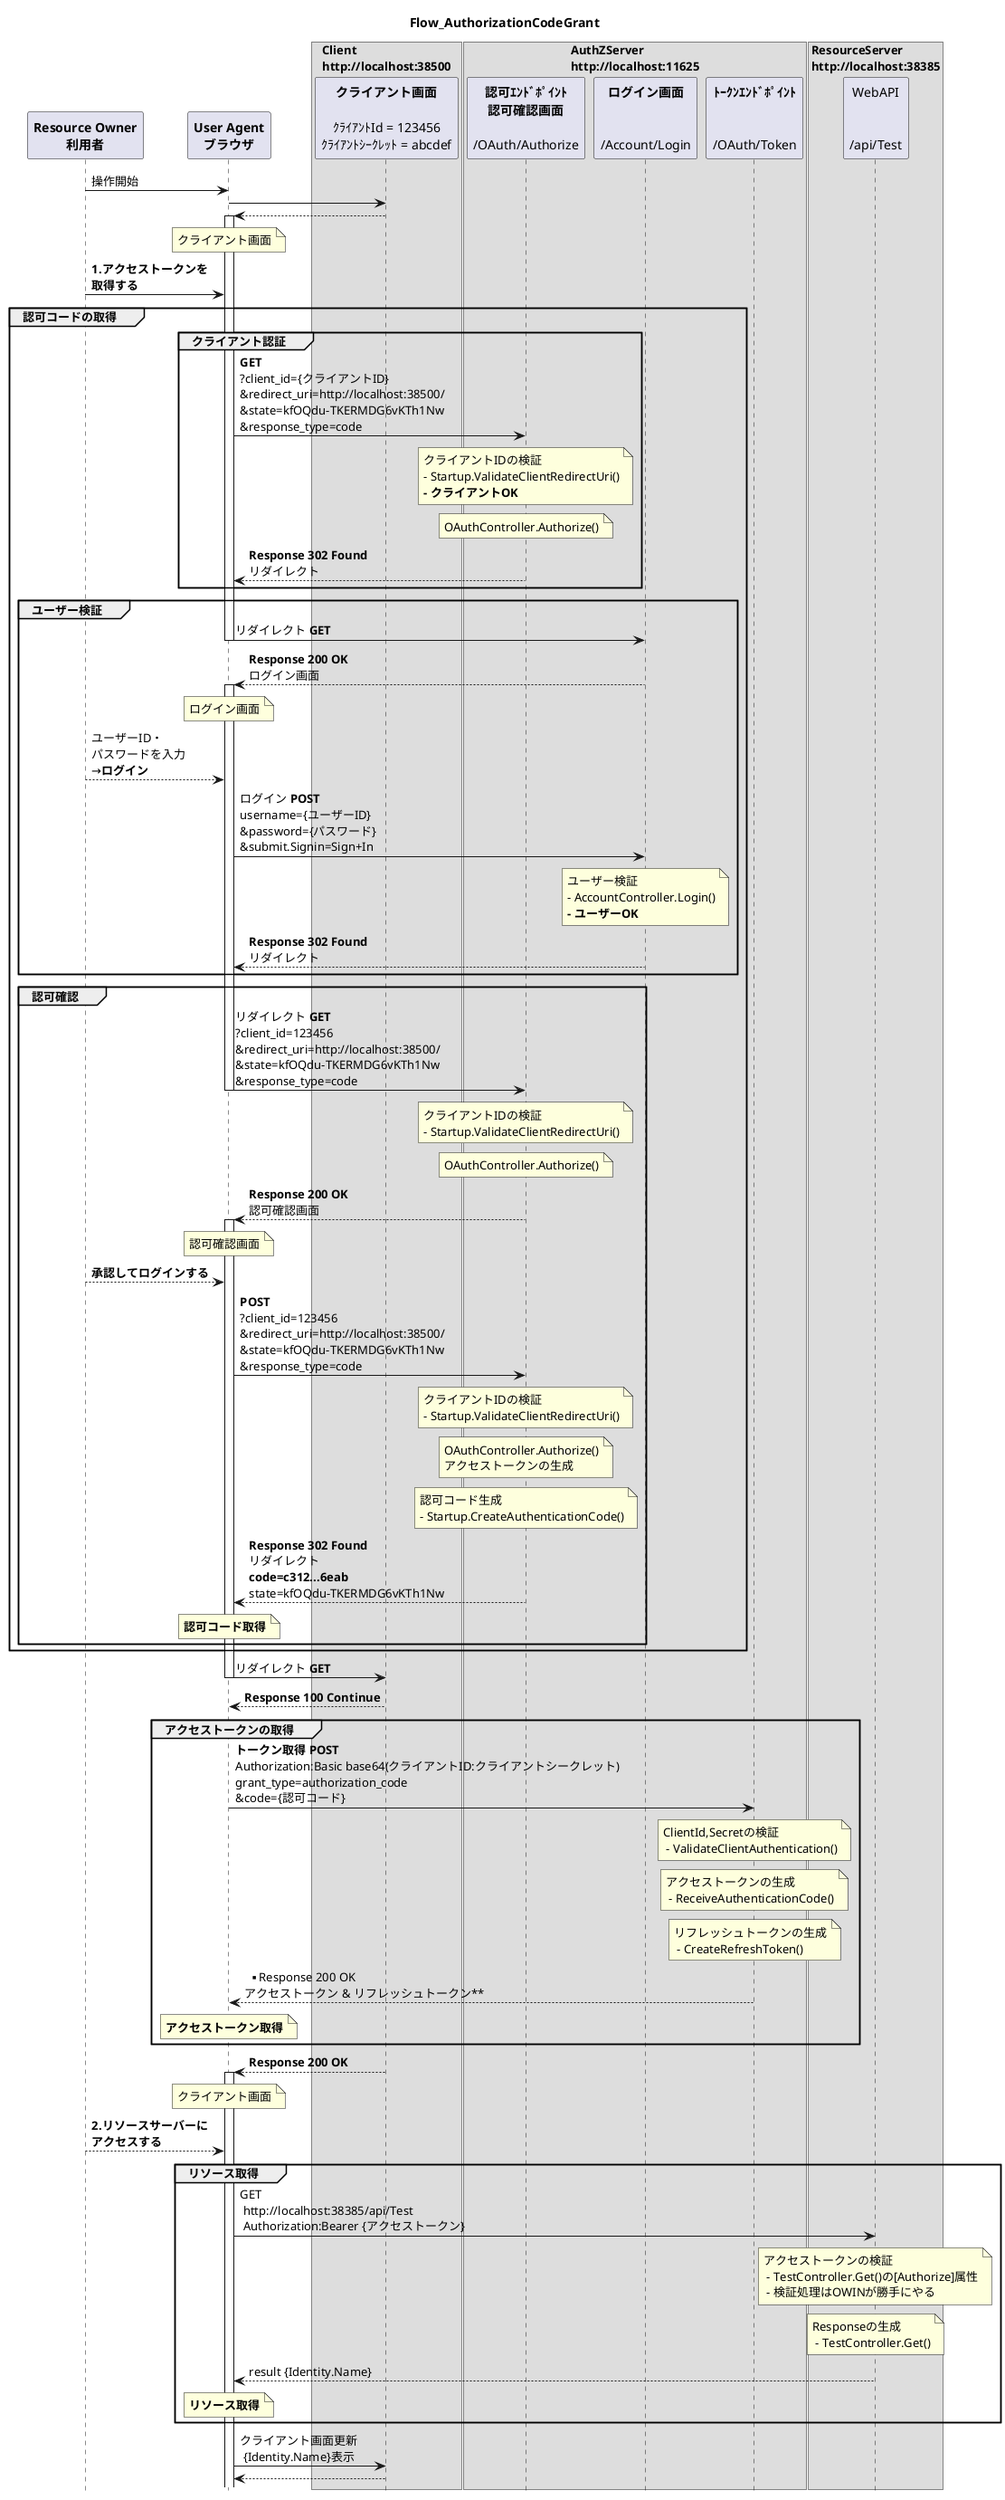 @startuml
title Flow_AuthorizationCodeGrant
hide footbox

participant "**Resource Owner**\n**利用者**" as User

participant "**User Agent**\n**ブラウザ**" as Agent

box "**Client**\nhttp://localhost:38500"
    participant "**クライアント画面**\n\nｸﾗｲｱﾝﾄId = 123456\nｸﾗｲｱﾝﾄｼｰｸﾚｯﾄ = abcdef" as Client
end box

box "**AuthZServer**\nhttp://localhost:11625"
    participant "**認可ｴﾝﾄﾞﾎﾟｲﾝﾄ**\n**認可確認画面**\n\n/OAuth/Authorize" as AuthZCode
    participant "**ログイン画面**\n\n\n/Account/Login" as AuthZLogin
    participant "**ﾄｰｸﾝｴﾝﾄﾞﾎﾟｲﾝﾄ**\n\n\n/OAuth/Token" as AuthZToken
end box

box "**ResourceServer**\nhttp://localhost:38385"
    participant "WebAPI\n\n\n/api/Test" as ResourceServer
end box

User -> Agent:操作開始
Agent -> Client:
Agent <-- Client:
note over Agent:クライアント画面
activate Agent

User -> Agent:**1.アクセストークンを**\n**取得する**

group 認可コードの取得
    group クライアント認証
        Agent -> AuthZCode:**GET**\n?client_id={クライアントID}\n&redirect_uri=http://localhost:38500/\n&state=kfOQdu-TKERMDG6vKTh1Nw\n&response_type=code
        note over AuthZCode:クライアントIDの検証\n- Startup.ValidateClientRedirectUri()\n**- クライアントOK**
        note over AuthZCode:OAuthController.Authorize()
        Agent <-- AuthZCode:**Response 302 Found**\nリダイレクト
    end group

    group ユーザー検証
        Agent -> AuthZLogin:リダイレクト **GET**
deactivate Agent
        Agent <-- AuthZLogin:**Response 200 OK**\nログイン画面
activate Agent
        note over Agent:ログイン画面
        User --> Agent:ユーザーID・\nパスワードを入力\n→**ログイン**

        Agent -> AuthZLogin:ログイン **POST**\nusername={ユーザーID}\n&password={パスワード}\n&submit.Signin=Sign+In
        note over AuthZLogin:ユーザー検証\n- AccountController.Login()\n**- ユーザーOK**
        Agent <-- AuthZLogin:**Response 302 Found**\nリダイレクト
    end group

    group 認可確認
        Agent -> AuthZCode:リダイレクト **GET**\n?client_id=123456\n&redirect_uri=http://localhost:38500/\n&state=kfOQdu-TKERMDG6vKTh1Nw\n&response_type=code
        note over AuthZCode:クライアントIDの検証\n- Startup.ValidateClientRedirectUri()
        note over AuthZCode:OAuthController.Authorize()
deactivate Agent
        Agent <-- AuthZCode:**Response 200 OK**\n認可確認画面
        note over Agent:認可確認画面
activate Agent
        User --> Agent:**承認してログインする**

        Agent -> AuthZCode:**POST**\n?client_id=123456\n&redirect_uri=http://localhost:38500/\n&state=kfOQdu-TKERMDG6vKTh1Nw\n&response_type=code

        note over AuthZCode:クライアントIDの検証\n- Startup.ValidateClientRedirectUri()
        note over AuthZCode:OAuthController.Authorize()\nアクセストークンの生成
        note over AuthZCode:認可コード生成\n- Startup.CreateAuthenticationCode()

        Agent <-- AuthZCode:**Response 302 Found**\nリダイレクト\n**code=c312...6eab**\nstate=kfOQdu-TKERMDG6vKTh1Nw
        note over Agent:**認可コード取得**
    end group
end group

Agent -> Client:リダイレクト **GET**
deactivate Agent
Agent <-- Client:**Response 100 Continue**

group アクセストークンの取得
    Agent -> AuthZToken:**トークン取得 POST**\nAuthorization:Basic base64(クライアントID:クライアントシークレット)\ngrant_type=authorization_code\n&code={認可コード}
    note over AuthZToken : ClientId,Secretの検証\n - ValidateClientAuthentication()
    note over AuthZToken : アクセストークンの生成\n - ReceiveAuthenticationCode()
    note over AuthZToken : リフレッシュトークンの生成\n - CreateRefreshToken()

    Agent <-- AuthZToken:**Response 200 OK\nアクセストークン & リフレッシュトークン**
    note over Agent:**アクセストークン取得**
end group

Agent <-- Client:**Response 200 OK**
note over Agent:クライアント画面
activate Agent
User --> Agent:**2.リソースサーバーに**\n**アクセスする**

group リソース取得

    Agent -> ResourceServer: GET\n http://localhost:38385/api/Test\n Authorization:Bearer {アクセストークン}
    
    note over ResourceServer:アクセストークンの検証\n - TestController.Get()の[Authorize]属性\n - 検証処理はOWINが勝手にやる
    note over ResourceServer:Responseの生成\n - TestController.Get()

    Agent <-- ResourceServer: result {Identity.Name}
    note over Agent:**リソース取得**
end group

Agent -> Client:クライアント画面更新\n {Identity.Name}表示
Agent <-- Client:

@enduml

